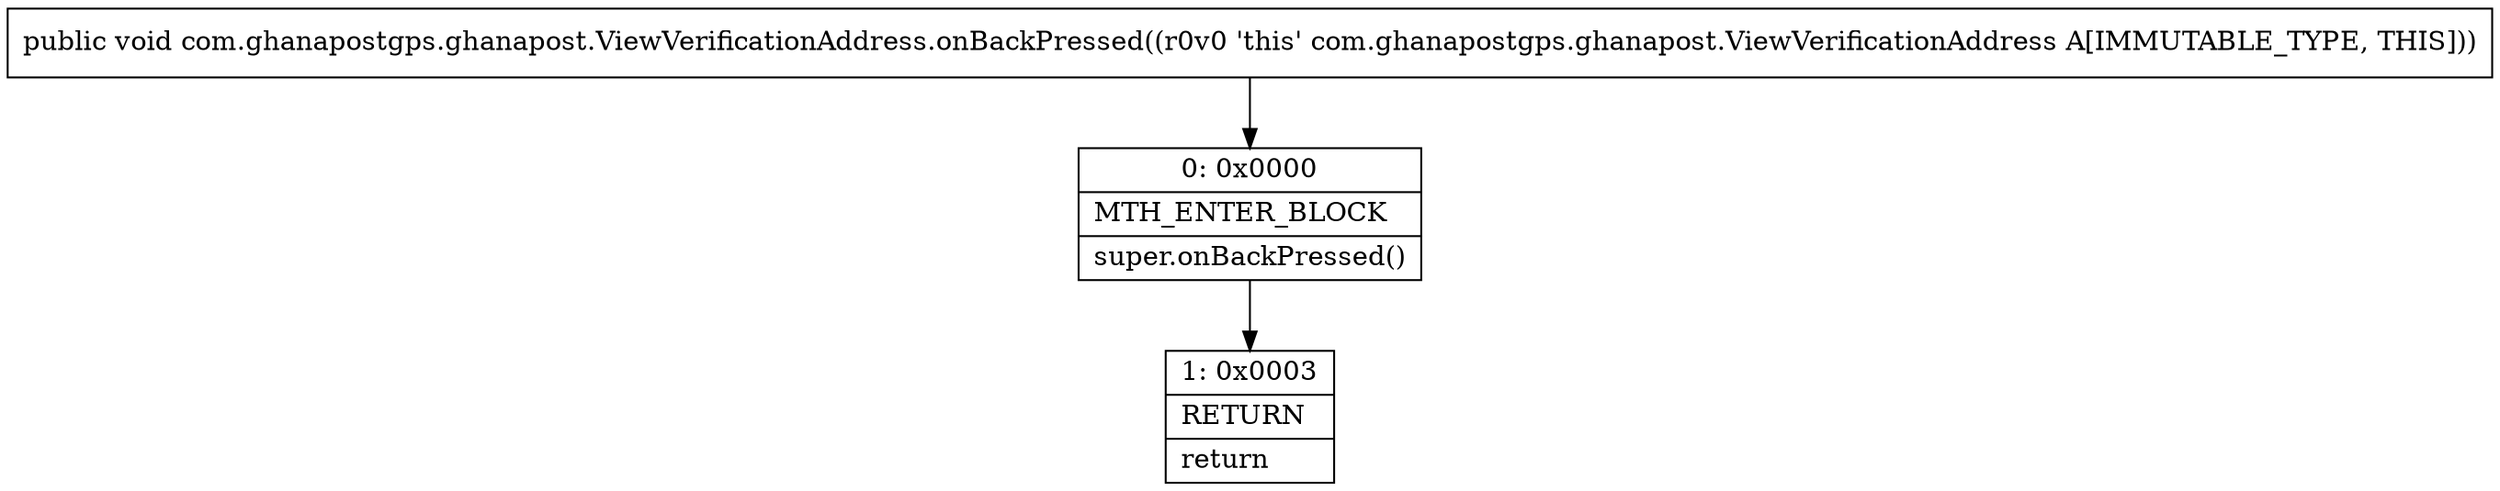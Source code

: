 digraph "CFG forcom.ghanapostgps.ghanapost.ViewVerificationAddress.onBackPressed()V" {
Node_0 [shape=record,label="{0\:\ 0x0000|MTH_ENTER_BLOCK\l|super.onBackPressed()\l}"];
Node_1 [shape=record,label="{1\:\ 0x0003|RETURN\l|return\l}"];
MethodNode[shape=record,label="{public void com.ghanapostgps.ghanapost.ViewVerificationAddress.onBackPressed((r0v0 'this' com.ghanapostgps.ghanapost.ViewVerificationAddress A[IMMUTABLE_TYPE, THIS])) }"];
MethodNode -> Node_0;
Node_0 -> Node_1;
}


